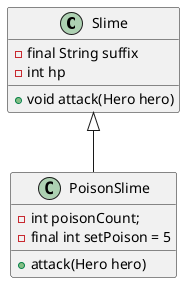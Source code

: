 @startuml
'https://plantuml.com/class-diagram

class Slime{
    - final String suffix
    - int hp

     + void attack(Hero hero)
}

class PoisonSlime extends Slime{
    - int poisonCount;
    - final int setPoison = 5
    + attack(Hero hero)

}

@enduml